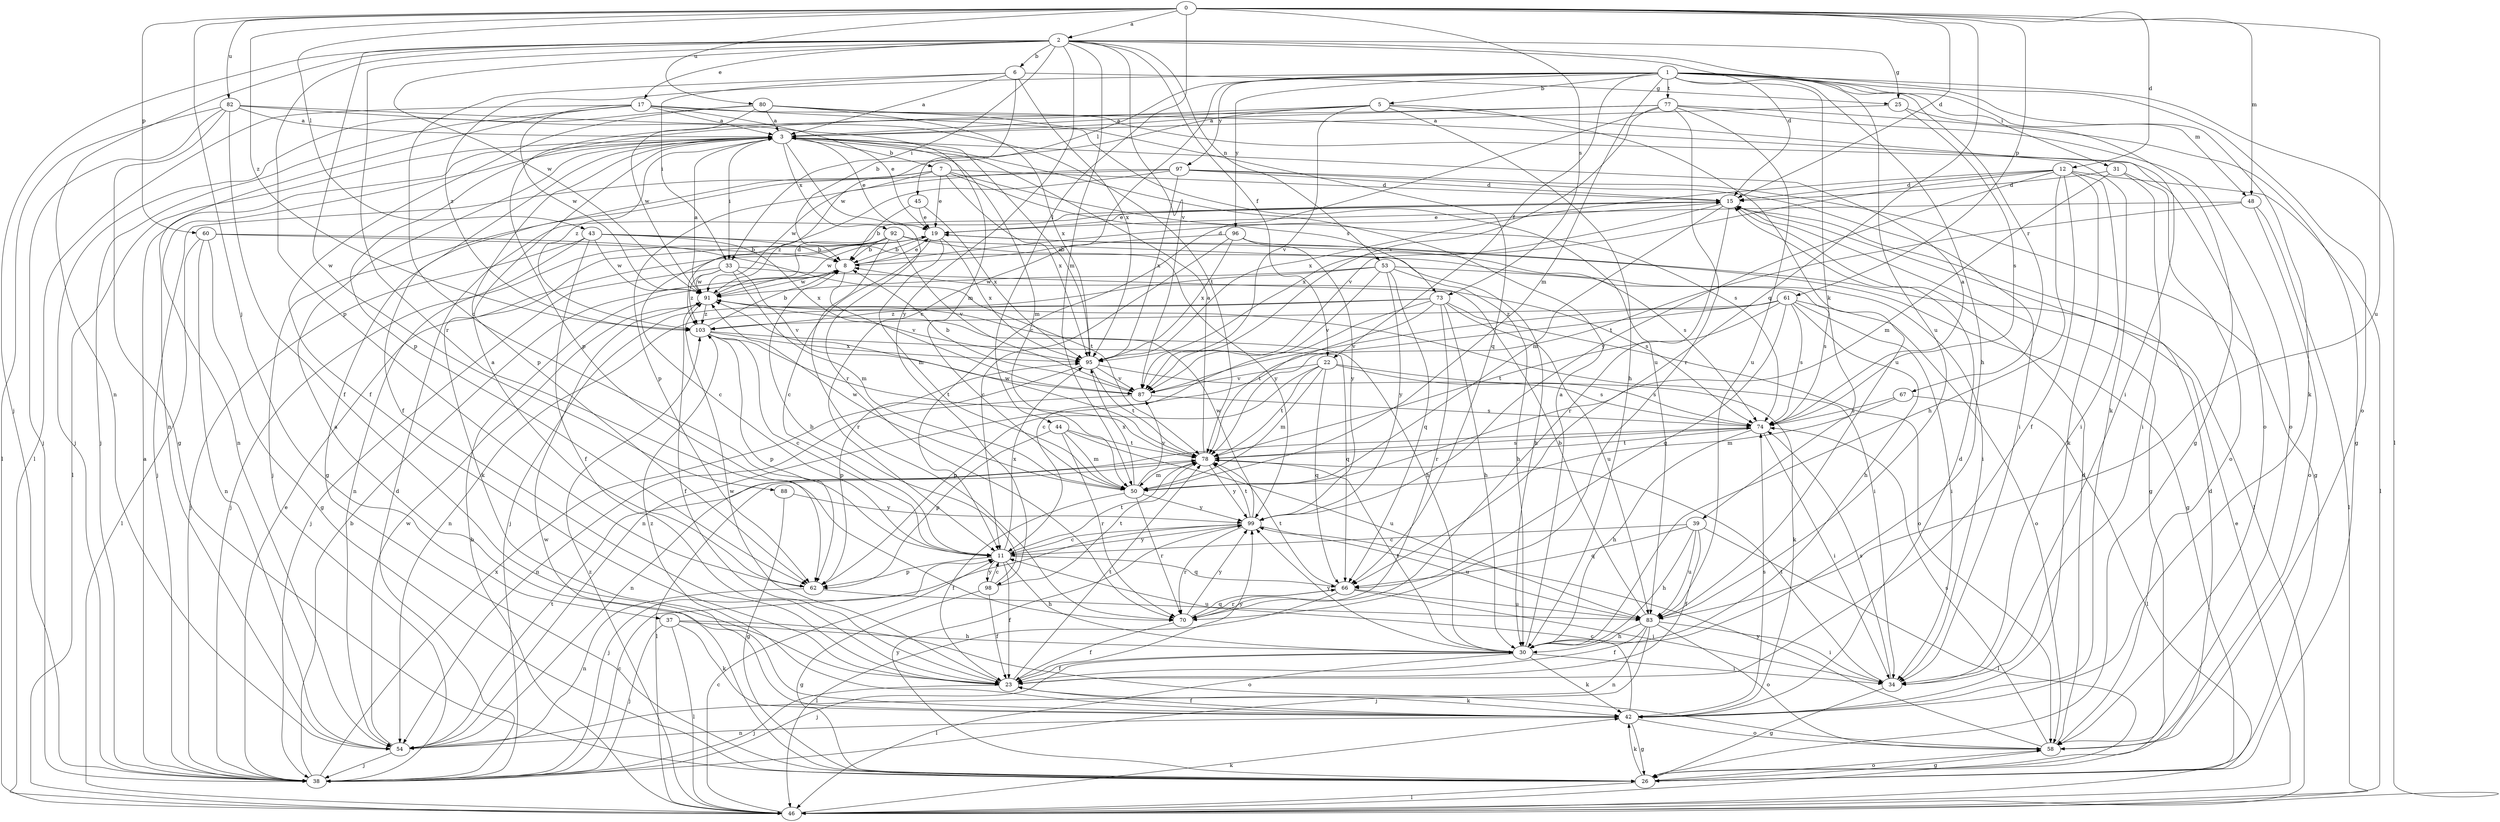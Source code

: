 strict digraph  {
0;
1;
2;
3;
5;
6;
7;
8;
11;
12;
15;
17;
19;
22;
23;
25;
26;
30;
31;
33;
34;
37;
38;
39;
42;
43;
44;
45;
46;
48;
50;
53;
54;
58;
60;
61;
62;
66;
67;
70;
73;
74;
77;
78;
80;
82;
83;
87;
88;
91;
92;
95;
96;
97;
98;
99;
103;
0 -> 2  [label=a];
0 -> 12  [label=d];
0 -> 15  [label=d];
0 -> 37  [label=j];
0 -> 43  [label=l];
0 -> 44  [label=l];
0 -> 48  [label=m];
0 -> 60  [label=p];
0 -> 61  [label=p];
0 -> 66  [label=q];
0 -> 73  [label=s];
0 -> 80  [label=u];
0 -> 82  [label=u];
0 -> 83  [label=u];
0 -> 103  [label=z];
1 -> 5  [label=b];
1 -> 11  [label=c];
1 -> 22  [label=f];
1 -> 30  [label=h];
1 -> 31  [label=i];
1 -> 39  [label=k];
1 -> 42  [label=k];
1 -> 45  [label=l];
1 -> 46  [label=l];
1 -> 48  [label=m];
1 -> 50  [label=m];
1 -> 58  [label=o];
1 -> 67  [label=r];
1 -> 77  [label=t];
1 -> 96  [label=y];
1 -> 97  [label=y];
1 -> 103  [label=z];
2 -> 6  [label=b];
2 -> 15  [label=d];
2 -> 17  [label=e];
2 -> 22  [label=f];
2 -> 25  [label=g];
2 -> 33  [label=i];
2 -> 38  [label=j];
2 -> 50  [label=m];
2 -> 53  [label=n];
2 -> 54  [label=n];
2 -> 62  [label=p];
2 -> 70  [label=r];
2 -> 83  [label=u];
2 -> 87  [label=v];
2 -> 88  [label=w];
2 -> 91  [label=w];
2 -> 98  [label=y];
3 -> 7  [label=b];
3 -> 19  [label=e];
3 -> 23  [label=f];
3 -> 33  [label=i];
3 -> 46  [label=l];
3 -> 50  [label=m];
3 -> 54  [label=n];
3 -> 62  [label=p];
3 -> 70  [label=r];
3 -> 92  [label=x];
3 -> 103  [label=z];
5 -> 3  [label=a];
5 -> 30  [label=h];
5 -> 42  [label=k];
5 -> 62  [label=p];
5 -> 83  [label=u];
5 -> 87  [label=v];
5 -> 91  [label=w];
6 -> 3  [label=a];
6 -> 8  [label=b];
6 -> 11  [label=c];
6 -> 25  [label=g];
6 -> 33  [label=i];
6 -> 95  [label=x];
7 -> 15  [label=d];
7 -> 19  [label=e];
7 -> 26  [label=g];
7 -> 38  [label=j];
7 -> 73  [label=s];
7 -> 74  [label=s];
7 -> 91  [label=w];
7 -> 95  [label=x];
8 -> 15  [label=d];
8 -> 19  [label=e];
8 -> 87  [label=v];
8 -> 91  [label=w];
11 -> 23  [label=f];
11 -> 30  [label=h];
11 -> 62  [label=p];
11 -> 66  [label=q];
11 -> 78  [label=t];
11 -> 95  [label=x];
11 -> 98  [label=y];
11 -> 99  [label=y];
12 -> 15  [label=d];
12 -> 23  [label=f];
12 -> 30  [label=h];
12 -> 34  [label=i];
12 -> 42  [label=k];
12 -> 46  [label=l];
12 -> 87  [label=v];
12 -> 95  [label=x];
12 -> 99  [label=y];
15 -> 19  [label=e];
15 -> 26  [label=g];
15 -> 46  [label=l];
15 -> 50  [label=m];
15 -> 70  [label=r];
15 -> 95  [label=x];
17 -> 3  [label=a];
17 -> 19  [label=e];
17 -> 38  [label=j];
17 -> 46  [label=l];
17 -> 54  [label=n];
17 -> 58  [label=o];
17 -> 83  [label=u];
17 -> 91  [label=w];
19 -> 8  [label=b];
19 -> 11  [label=c];
19 -> 34  [label=i];
19 -> 50  [label=m];
19 -> 91  [label=w];
19 -> 95  [label=x];
22 -> 42  [label=k];
22 -> 50  [label=m];
22 -> 62  [label=p];
22 -> 66  [label=q];
22 -> 74  [label=s];
22 -> 78  [label=t];
22 -> 87  [label=v];
23 -> 38  [label=j];
23 -> 42  [label=k];
23 -> 78  [label=t];
23 -> 91  [label=w];
23 -> 99  [label=y];
25 -> 3  [label=a];
25 -> 26  [label=g];
25 -> 74  [label=s];
26 -> 15  [label=d];
26 -> 42  [label=k];
26 -> 46  [label=l];
26 -> 58  [label=o];
26 -> 91  [label=w];
26 -> 99  [label=y];
30 -> 3  [label=a];
30 -> 23  [label=f];
30 -> 34  [label=i];
30 -> 38  [label=j];
30 -> 42  [label=k];
30 -> 46  [label=l];
30 -> 78  [label=t];
30 -> 99  [label=y];
31 -> 15  [label=d];
31 -> 34  [label=i];
31 -> 50  [label=m];
31 -> 58  [label=o];
33 -> 38  [label=j];
33 -> 50  [label=m];
33 -> 74  [label=s];
33 -> 87  [label=v];
33 -> 91  [label=w];
33 -> 103  [label=z];
34 -> 26  [label=g];
34 -> 74  [label=s];
34 -> 78  [label=t];
37 -> 30  [label=h];
37 -> 38  [label=j];
37 -> 42  [label=k];
37 -> 46  [label=l];
37 -> 58  [label=o];
38 -> 3  [label=a];
38 -> 8  [label=b];
38 -> 11  [label=c];
38 -> 15  [label=d];
38 -> 19  [label=e];
38 -> 95  [label=x];
39 -> 11  [label=c];
39 -> 23  [label=f];
39 -> 30  [label=h];
39 -> 46  [label=l];
39 -> 66  [label=q];
39 -> 83  [label=u];
42 -> 3  [label=a];
42 -> 11  [label=c];
42 -> 15  [label=d];
42 -> 23  [label=f];
42 -> 26  [label=g];
42 -> 54  [label=n];
42 -> 58  [label=o];
42 -> 74  [label=s];
42 -> 103  [label=z];
43 -> 8  [label=b];
43 -> 23  [label=f];
43 -> 30  [label=h];
43 -> 38  [label=j];
43 -> 54  [label=n];
43 -> 91  [label=w];
43 -> 95  [label=x];
44 -> 50  [label=m];
44 -> 62  [label=p];
44 -> 70  [label=r];
44 -> 78  [label=t];
44 -> 83  [label=u];
45 -> 8  [label=b];
45 -> 19  [label=e];
45 -> 95  [label=x];
46 -> 8  [label=b];
46 -> 11  [label=c];
46 -> 19  [label=e];
46 -> 42  [label=k];
46 -> 103  [label=z];
48 -> 19  [label=e];
48 -> 46  [label=l];
48 -> 58  [label=o];
48 -> 78  [label=t];
50 -> 23  [label=f];
50 -> 70  [label=r];
50 -> 87  [label=v];
50 -> 91  [label=w];
50 -> 95  [label=x];
50 -> 99  [label=y];
53 -> 30  [label=h];
53 -> 38  [label=j];
53 -> 66  [label=q];
53 -> 74  [label=s];
53 -> 87  [label=v];
53 -> 91  [label=w];
53 -> 99  [label=y];
54 -> 38  [label=j];
54 -> 78  [label=t];
54 -> 91  [label=w];
58 -> 15  [label=d];
58 -> 26  [label=g];
58 -> 74  [label=s];
58 -> 99  [label=y];
60 -> 8  [label=b];
60 -> 26  [label=g];
60 -> 46  [label=l];
60 -> 54  [label=n];
60 -> 78  [label=t];
61 -> 30  [label=h];
61 -> 34  [label=i];
61 -> 54  [label=n];
61 -> 58  [label=o];
61 -> 66  [label=q];
61 -> 74  [label=s];
61 -> 78  [label=t];
61 -> 87  [label=v];
61 -> 103  [label=z];
62 -> 3  [label=a];
62 -> 54  [label=n];
62 -> 83  [label=u];
66 -> 34  [label=i];
66 -> 46  [label=l];
66 -> 70  [label=r];
66 -> 78  [label=t];
66 -> 83  [label=u];
67 -> 46  [label=l];
67 -> 50  [label=m];
67 -> 74  [label=s];
70 -> 23  [label=f];
70 -> 66  [label=q];
70 -> 99  [label=y];
73 -> 11  [label=c];
73 -> 30  [label=h];
73 -> 54  [label=n];
73 -> 58  [label=o];
73 -> 70  [label=r];
73 -> 78  [label=t];
73 -> 83  [label=u];
73 -> 103  [label=z];
74 -> 3  [label=a];
74 -> 30  [label=h];
74 -> 34  [label=i];
74 -> 54  [label=n];
74 -> 78  [label=t];
77 -> 3  [label=a];
77 -> 11  [label=c];
77 -> 26  [label=g];
77 -> 58  [label=o];
77 -> 62  [label=p];
77 -> 70  [label=r];
77 -> 83  [label=u];
77 -> 87  [label=v];
78 -> 3  [label=a];
78 -> 46  [label=l];
78 -> 50  [label=m];
78 -> 74  [label=s];
78 -> 91  [label=w];
78 -> 99  [label=y];
80 -> 3  [label=a];
80 -> 23  [label=f];
80 -> 34  [label=i];
80 -> 38  [label=j];
80 -> 66  [label=q];
80 -> 91  [label=w];
80 -> 95  [label=x];
82 -> 3  [label=a];
82 -> 23  [label=f];
82 -> 26  [label=g];
82 -> 38  [label=j];
82 -> 46  [label=l];
82 -> 50  [label=m];
82 -> 78  [label=t];
83 -> 8  [label=b];
83 -> 23  [label=f];
83 -> 30  [label=h];
83 -> 34  [label=i];
83 -> 38  [label=j];
83 -> 54  [label=n];
83 -> 58  [label=o];
87 -> 8  [label=b];
87 -> 54  [label=n];
87 -> 74  [label=s];
88 -> 26  [label=g];
88 -> 99  [label=y];
91 -> 3  [label=a];
91 -> 15  [label=d];
91 -> 23  [label=f];
91 -> 30  [label=h];
91 -> 34  [label=i];
91 -> 103  [label=z];
92 -> 8  [label=b];
92 -> 11  [label=c];
92 -> 38  [label=j];
92 -> 42  [label=k];
92 -> 70  [label=r];
92 -> 74  [label=s];
92 -> 87  [label=v];
92 -> 99  [label=y];
95 -> 3  [label=a];
95 -> 62  [label=p];
95 -> 74  [label=s];
95 -> 78  [label=t];
95 -> 87  [label=v];
96 -> 8  [label=b];
96 -> 11  [label=c];
96 -> 26  [label=g];
96 -> 95  [label=x];
96 -> 99  [label=y];
97 -> 15  [label=d];
97 -> 26  [label=g];
97 -> 34  [label=i];
97 -> 38  [label=j];
97 -> 62  [label=p];
97 -> 95  [label=x];
97 -> 103  [label=z];
98 -> 8  [label=b];
98 -> 11  [label=c];
98 -> 23  [label=f];
98 -> 26  [label=g];
98 -> 78  [label=t];
99 -> 11  [label=c];
99 -> 38  [label=j];
99 -> 70  [label=r];
99 -> 78  [label=t];
99 -> 83  [label=u];
99 -> 91  [label=w];
103 -> 8  [label=b];
103 -> 11  [label=c];
103 -> 62  [label=p];
103 -> 66  [label=q];
103 -> 78  [label=t];
103 -> 95  [label=x];
}
